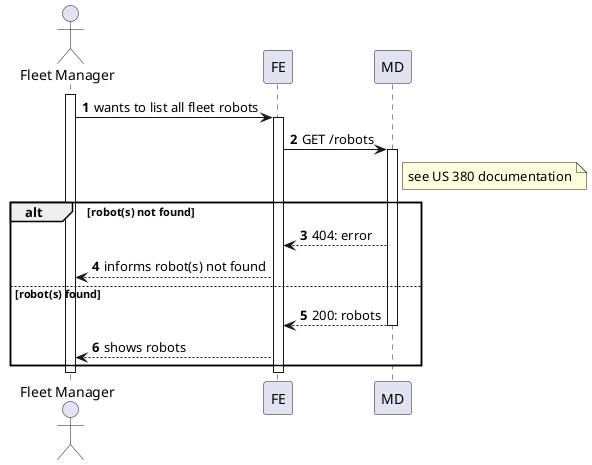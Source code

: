 @startuml
autonumber

actor "Fleet Manager" as usr

participant "FE" as ui


participant "MD" as md

activate usr
    usr -> ui : wants to list all fleet robots
    activate ui

    ui -> md: GET /robots
    activate md
    note right of md : see US 380 documentation

    alt robot(s) not found
        md --> ui : 404: error
        ui --> usr: informs robot(s) not found
    else robot(s) found
        md --> ui: 200: robots
    deactivate md
        ui --> usr : shows robots

        end
    deactivate ui
deactivate usr

@enduml
